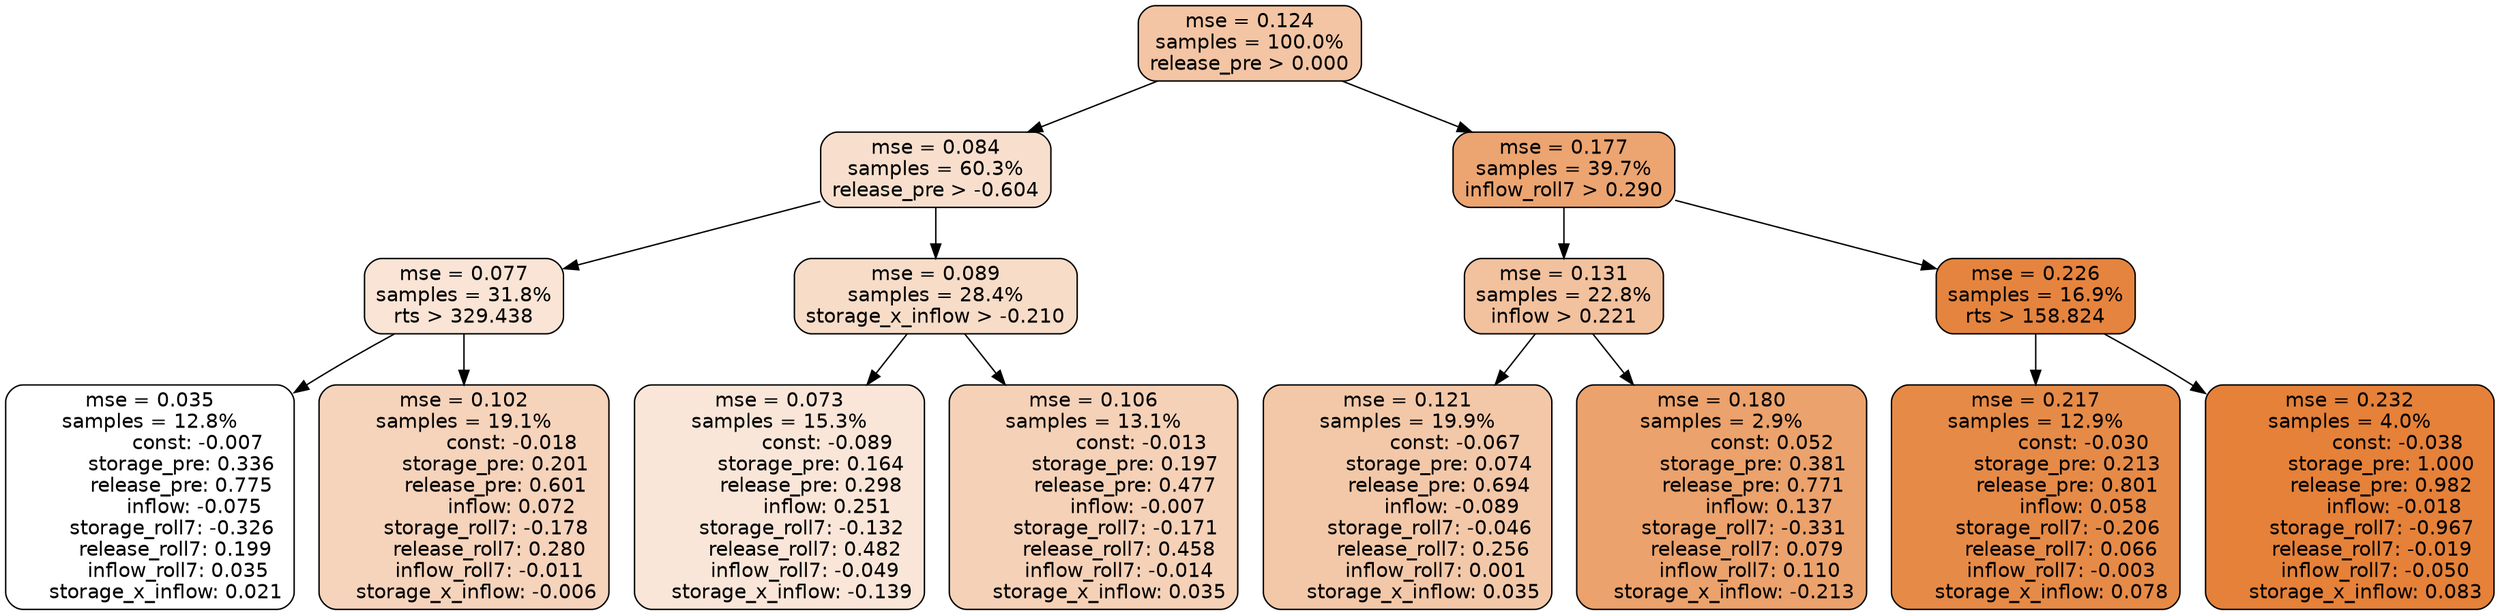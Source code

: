 digraph tree {
node [shape=rectangle, style="filled, rounded", color="black", fontname=helvetica] ;
edge [fontname=helvetica] ;
	"0" [label="mse = 0.124
samples = 100.0%
release_pre > 0.000", fillcolor="#f3c5a4"]
	"1" [label="mse = 0.084
samples = 60.3%
release_pre > -0.604", fillcolor="#f8dfcd"]
	"8" [label="mse = 0.177
samples = 39.7%
inflow_roll7 > 0.290", fillcolor="#eca470"]
	"5" [label="mse = 0.077
samples = 31.8%
rts > 329.438", fillcolor="#f9e4d5"]
	"2" [label="mse = 0.089
samples = 28.4%
storage_x_inflow > -0.210", fillcolor="#f7dcc8"]
	"9" [label="mse = 0.131
samples = 22.8%
inflow > 0.221", fillcolor="#f2c19e"]
	"12" [label="mse = 0.226
samples = 16.9%
rts > 158.824", fillcolor="#e5843e"]
	"7" [label="mse = 0.035
samples = 12.8%
               const: -0.007
          storage_pre: 0.336
          release_pre: 0.775
              inflow: -0.075
       storage_roll7: -0.326
        release_roll7: 0.199
         inflow_roll7: 0.035
     storage_x_inflow: 0.021", fillcolor="#ffffff"]
	"6" [label="mse = 0.102
samples = 19.1%
               const: -0.018
          storage_pre: 0.201
          release_pre: 0.601
               inflow: 0.072
       storage_roll7: -0.178
        release_roll7: 0.280
        inflow_roll7: -0.011
    storage_x_inflow: -0.006", fillcolor="#f6d3bb"]
	"3" [label="mse = 0.073
samples = 15.3%
               const: -0.089
          storage_pre: 0.164
          release_pre: 0.298
               inflow: 0.251
       storage_roll7: -0.132
        release_roll7: 0.482
        inflow_roll7: -0.049
    storage_x_inflow: -0.139", fillcolor="#f9e6d8"]
	"4" [label="mse = 0.106
samples = 13.1%
               const: -0.013
          storage_pre: 0.197
          release_pre: 0.477
              inflow: -0.007
       storage_roll7: -0.171
        release_roll7: 0.458
        inflow_roll7: -0.014
     storage_x_inflow: 0.035", fillcolor="#f5d1b7"]
	"10" [label="mse = 0.121
samples = 19.9%
               const: -0.067
          storage_pre: 0.074
          release_pre: 0.694
              inflow: -0.089
       storage_roll7: -0.046
        release_roll7: 0.256
         inflow_roll7: 0.001
     storage_x_inflow: 0.035", fillcolor="#f3c8a8"]
	"11" [label="mse = 0.180
samples = 2.9%
                const: 0.052
          storage_pre: 0.381
          release_pre: 0.771
               inflow: 0.137
       storage_roll7: -0.331
        release_roll7: 0.079
         inflow_roll7: 0.110
    storage_x_inflow: -0.213", fillcolor="#eba26c"]
	"13" [label="mse = 0.217
samples = 12.9%
               const: -0.030
          storage_pre: 0.213
          release_pre: 0.801
               inflow: 0.058
       storage_roll7: -0.206
        release_roll7: 0.066
        inflow_roll7: -0.003
     storage_x_inflow: 0.078", fillcolor="#e68a47"]
	"14" [label="mse = 0.232
samples = 4.0%
               const: -0.038
          storage_pre: 1.000
          release_pre: 0.982
              inflow: -0.018
       storage_roll7: -0.967
       release_roll7: -0.019
        inflow_roll7: -0.050
     storage_x_inflow: 0.083", fillcolor="#e58139"]

	"0" -> "1"
	"0" -> "8"
	"1" -> "2"
	"1" -> "5"
	"8" -> "9"
	"8" -> "12"
	"5" -> "6"
	"5" -> "7"
	"2" -> "3"
	"2" -> "4"
	"9" -> "10"
	"9" -> "11"
	"12" -> "13"
	"12" -> "14"
}